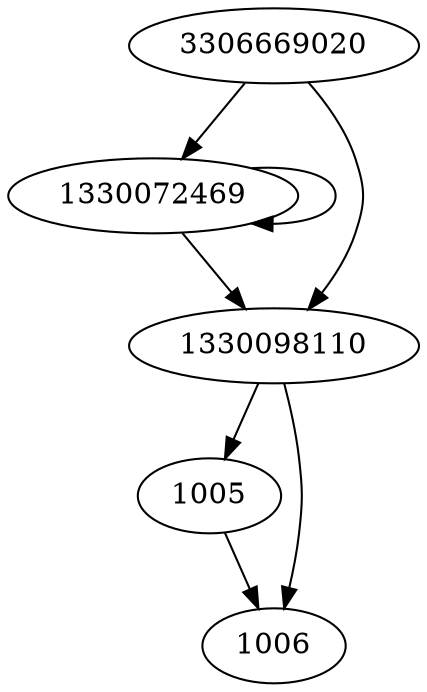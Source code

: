 digraph  {
1005;
1006;
1330072469;
3306669020;
1330098110;
1005 -> 1006;
1330072469 -> 1330098110;
1330072469 -> 1330072469;
3306669020 -> 1330098110;
3306669020 -> 1330072469;
1330098110 -> 1005;
1330098110 -> 1006;
}
